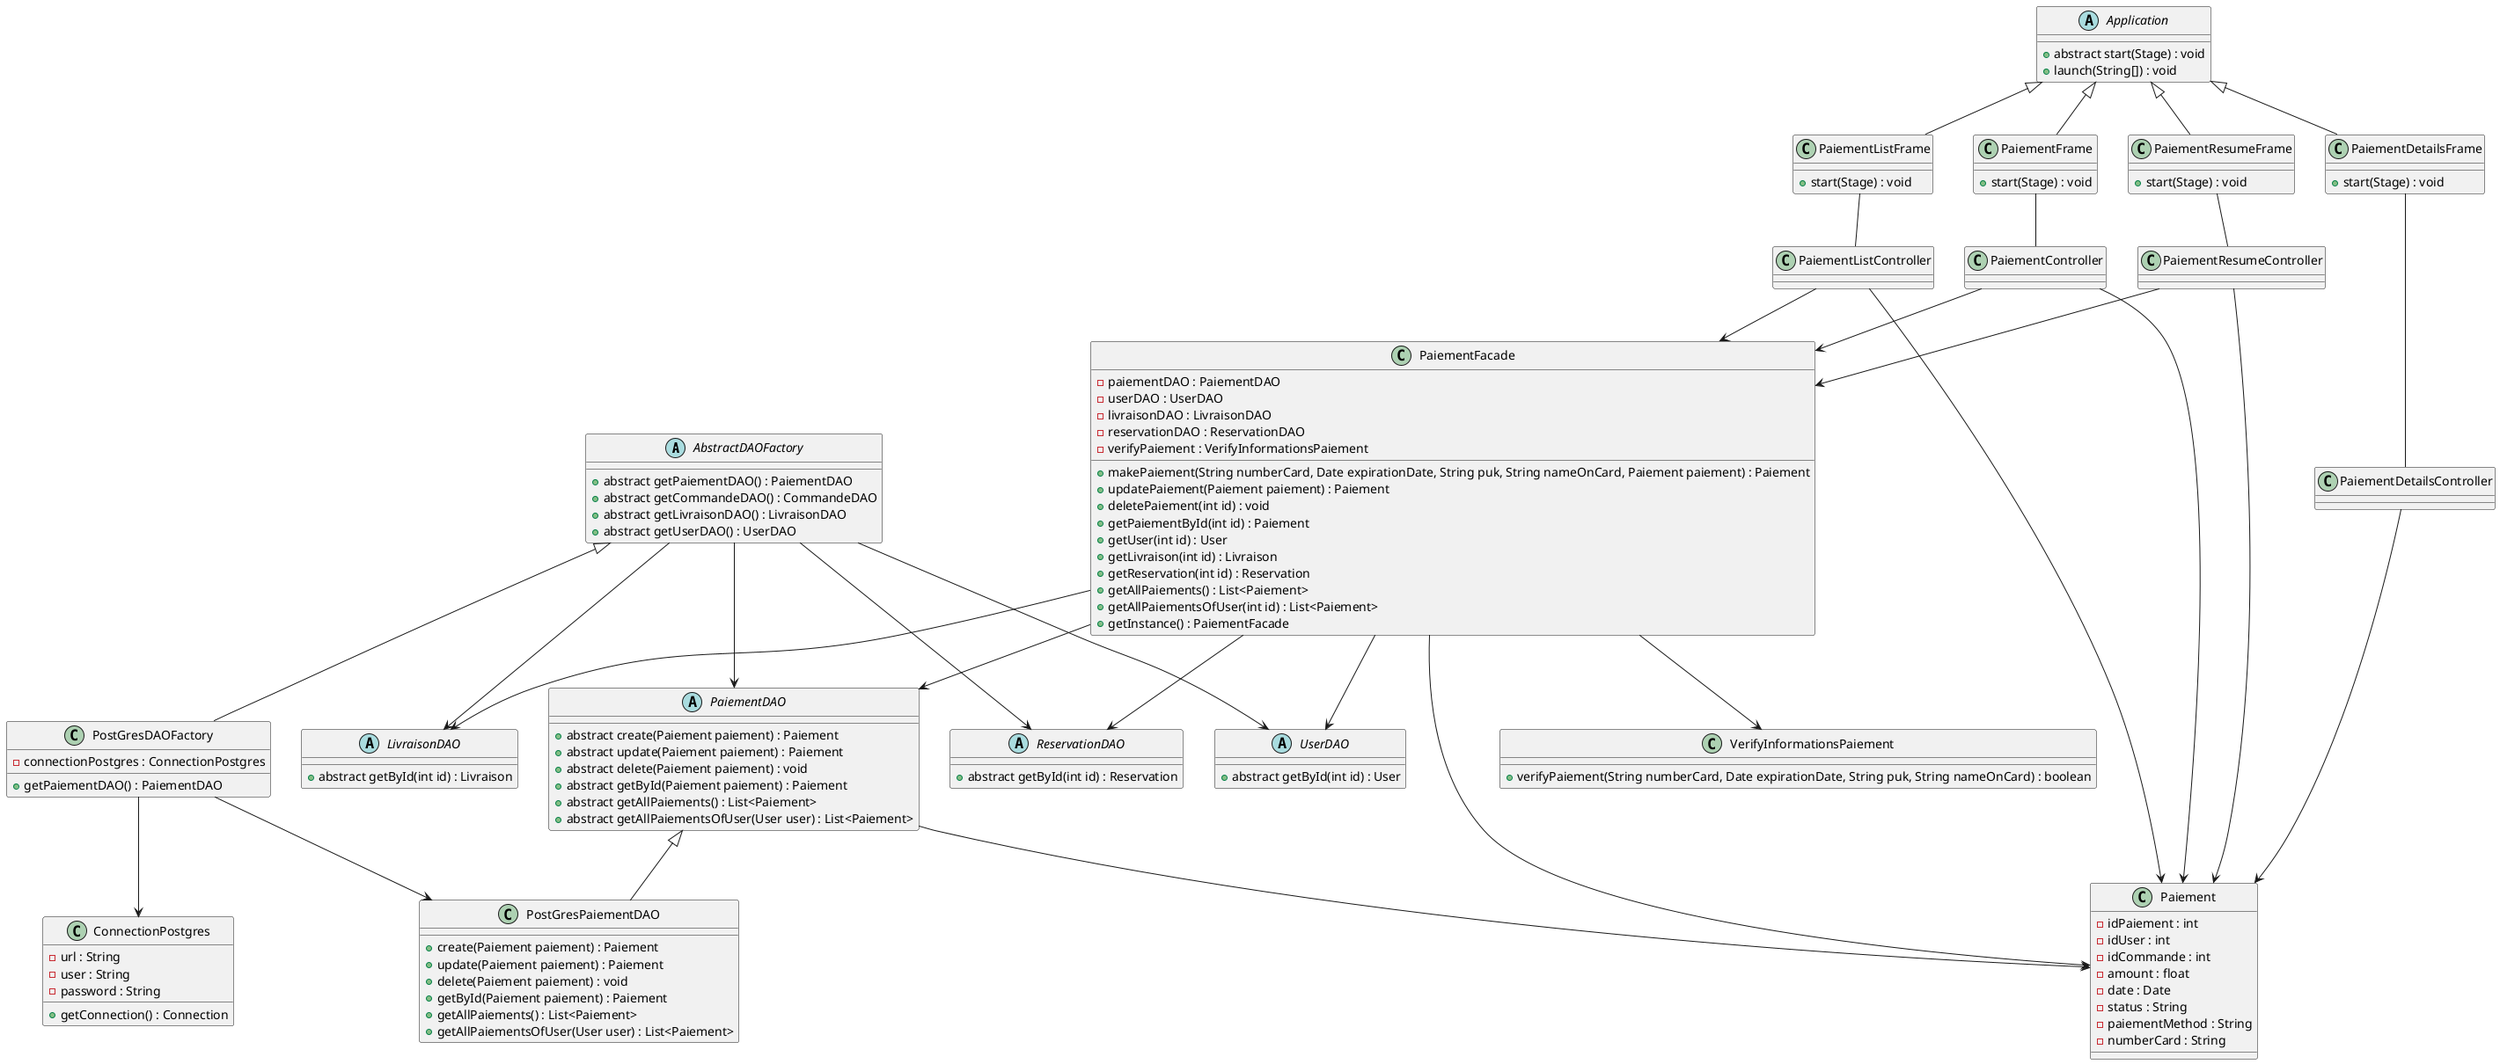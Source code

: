 @startuml
'https://plantuml.com/class-diagram

' Persistence Layer

abstract class AbstractDAOFactory {
    + abstract getPaiementDAO() : PaiementDAO
    + abstract getCommandeDAO() : CommandeDAO
    + abstract getLivraisonDAO() : LivraisonDAO
    + abstract getUserDAO() : UserDAO
}


class PostGresDAOFactory extends AbstractDAOFactory {
    - connectionPostgres : ConnectionPostgres
    + getPaiementDAO() : PaiementDAO
}

abstract class PaiementDAO {
    + abstract create(Paiement paiement) : Paiement
    + abstract update(Paiement paiement) : Paiement
    + abstract delete(Paiement paiement) : void
    + abstract getById(Paiement paiement) : Paiement
    + abstract getAllPaiements() : List<Paiement>
    + abstract getAllPaiementsOfUser(User user) : List<Paiement>
}

abstract class UserDAO{
    + abstract getById(int id) : User
}

abstract class LivraisonDAO{
    + abstract getById(int id) : Livraison
}

abstract class ReservationDAO{
    + abstract getById(int id) : Reservation
}

class PostGresPaiementDAO extends PaiementDAO {
    + create(Paiement paiement) : Paiement
    + update(Paiement paiement) : Paiement
    + delete(Paiement paiement) : void
    + getById(Paiement paiement) : Paiement
    + getAllPaiements() : List<Paiement>
    + getAllPaiementsOfUser(User user) : List<Paiement>
}


class ConnectionPostgres {
    - url : String
    - user : String
    - password : String
    + getConnection() : Connection
}


' Business Layer

class PaiementFacade {
    - paiementDAO : PaiementDAO
    - userDAO : UserDAO
    - livraisonDAO : LivraisonDAO
    - reservationDAO : ReservationDAO
    - verifyPaiement : VerifyInformationsPaiement
    + makePaiement(String numberCard, Date expirationDate, String puk, String nameOnCard, Paiement paiement) : Paiement
    + updatePaiement(Paiement paiement) : Paiement
    + deletePaiement(int id) : void
    + getPaiementById(int id) : Paiement
    + getUser(int id) : User
    + getLivraison(int id) : Livraison
    + getReservation(int id) : Reservation
    + getAllPaiements() : List<Paiement>
    + getAllPaiementsOfUser(int id) : List<Paiement>
    + getInstance() : PaiementFacade
}


class VerifyInformationsPaiement {
    + verifyPaiement(String numberCard, Date expirationDate, String puk, String nameOnCard) : boolean
}


class Paiement {
    - idPaiement : int
    - idUser : int
    - idCommande : int
    - amount : float
    - date : Date
    - status : String
    - paiementMethod : String
    - numberCard : String
}


' Presentation Layer

abstract class Application{
    + abstract start(Stage) : void
    + launch(String[]) : void
}

class PaiementListFrame extends Application{
    +start(Stage) : void
}

class PaiementListController{

}

class PaiementFrame extends Application{
    +start(Stage) : void
}

class PaiementController{

}

class PaiementResumeFrame extends Application{
    +start(Stage) : void
}

class PaiementResumeController{

}

class PaiementDetailsFrame extends Application{
    +start(Stage) : void
}

class PaiementDetailsController{

}



' Associations
PostGresDAOFactory --> ConnectionPostgres
PostGresDAOFactory --> PostGresPaiementDAO
AbstractDAOFactory --> PaiementDAO

AbstractDAOFactory --> UserDAO
AbstractDAOFactory --> LivraisonDAO
AbstractDAOFactory --> ReservationDAO

PaiementFacade --> PaiementDAO
PaiementFacade --> UserDAO
PaiementFacade --> LivraisonDAO
PaiementFacade --> ReservationDAO



PaiementListFrame -- PaiementListController
PaiementFrame -- PaiementController

PaiementListController --> PaiementFacade
PaiementController --> PaiementFacade

PaiementResumeFrame -- PaiementResumeController
PaiementResumeController --> PaiementFacade

PaiementDetailsFrame -- PaiementDetailsController


PaiementFacade --> VerifyInformationsPaiement

PaiementFacade --> Paiement
PaiementDAO --> Paiement
PaiementController --> Paiement
PaiementListController --> Paiement
PaiementResumeController --> Paiement
PaiementDetailsController --> Paiement

@enduml